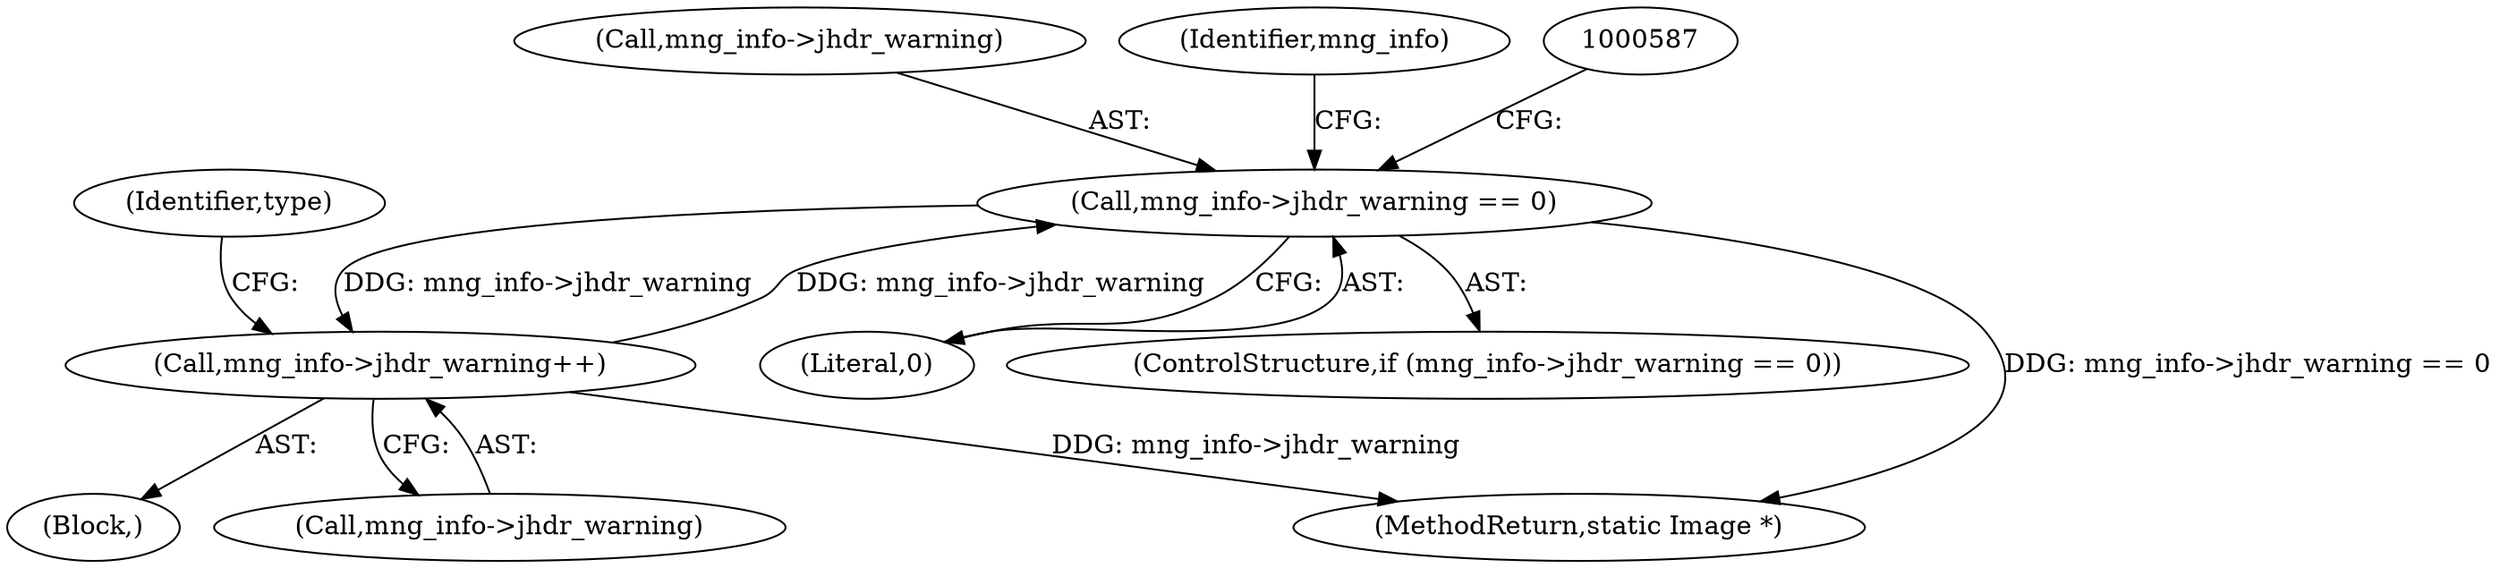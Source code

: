 digraph "0_ImageMagick_22e0310345499ffe906c604428f2a3a668942b05@pointer" {
"1000581" [label="(Call,mng_info->jhdr_warning == 0)"];
"1000600" [label="(Call,mng_info->jhdr_warning++)"];
"1000581" [label="(Call,mng_info->jhdr_warning == 0)"];
"1000585" [label="(Literal,0)"];
"1000600" [label="(Call,mng_info->jhdr_warning++)"];
"1000576" [label="(Block,)"];
"1000582" [label="(Call,mng_info->jhdr_warning)"];
"1000601" [label="(Call,mng_info->jhdr_warning)"];
"1000602" [label="(Identifier,mng_info)"];
"1000607" [label="(Identifier,type)"];
"1000580" [label="(ControlStructure,if (mng_info->jhdr_warning == 0))"];
"1007383" [label="(MethodReturn,static Image *)"];
"1000581" [label="(Call,mng_info->jhdr_warning == 0)"];
"1000581" -> "1000580"  [label="AST: "];
"1000581" -> "1000585"  [label="CFG: "];
"1000582" -> "1000581"  [label="AST: "];
"1000585" -> "1000581"  [label="AST: "];
"1000587" -> "1000581"  [label="CFG: "];
"1000602" -> "1000581"  [label="CFG: "];
"1000581" -> "1007383"  [label="DDG: mng_info->jhdr_warning == 0"];
"1000600" -> "1000581"  [label="DDG: mng_info->jhdr_warning"];
"1000581" -> "1000600"  [label="DDG: mng_info->jhdr_warning"];
"1000600" -> "1000576"  [label="AST: "];
"1000600" -> "1000601"  [label="CFG: "];
"1000601" -> "1000600"  [label="AST: "];
"1000607" -> "1000600"  [label="CFG: "];
"1000600" -> "1007383"  [label="DDG: mng_info->jhdr_warning"];
}
